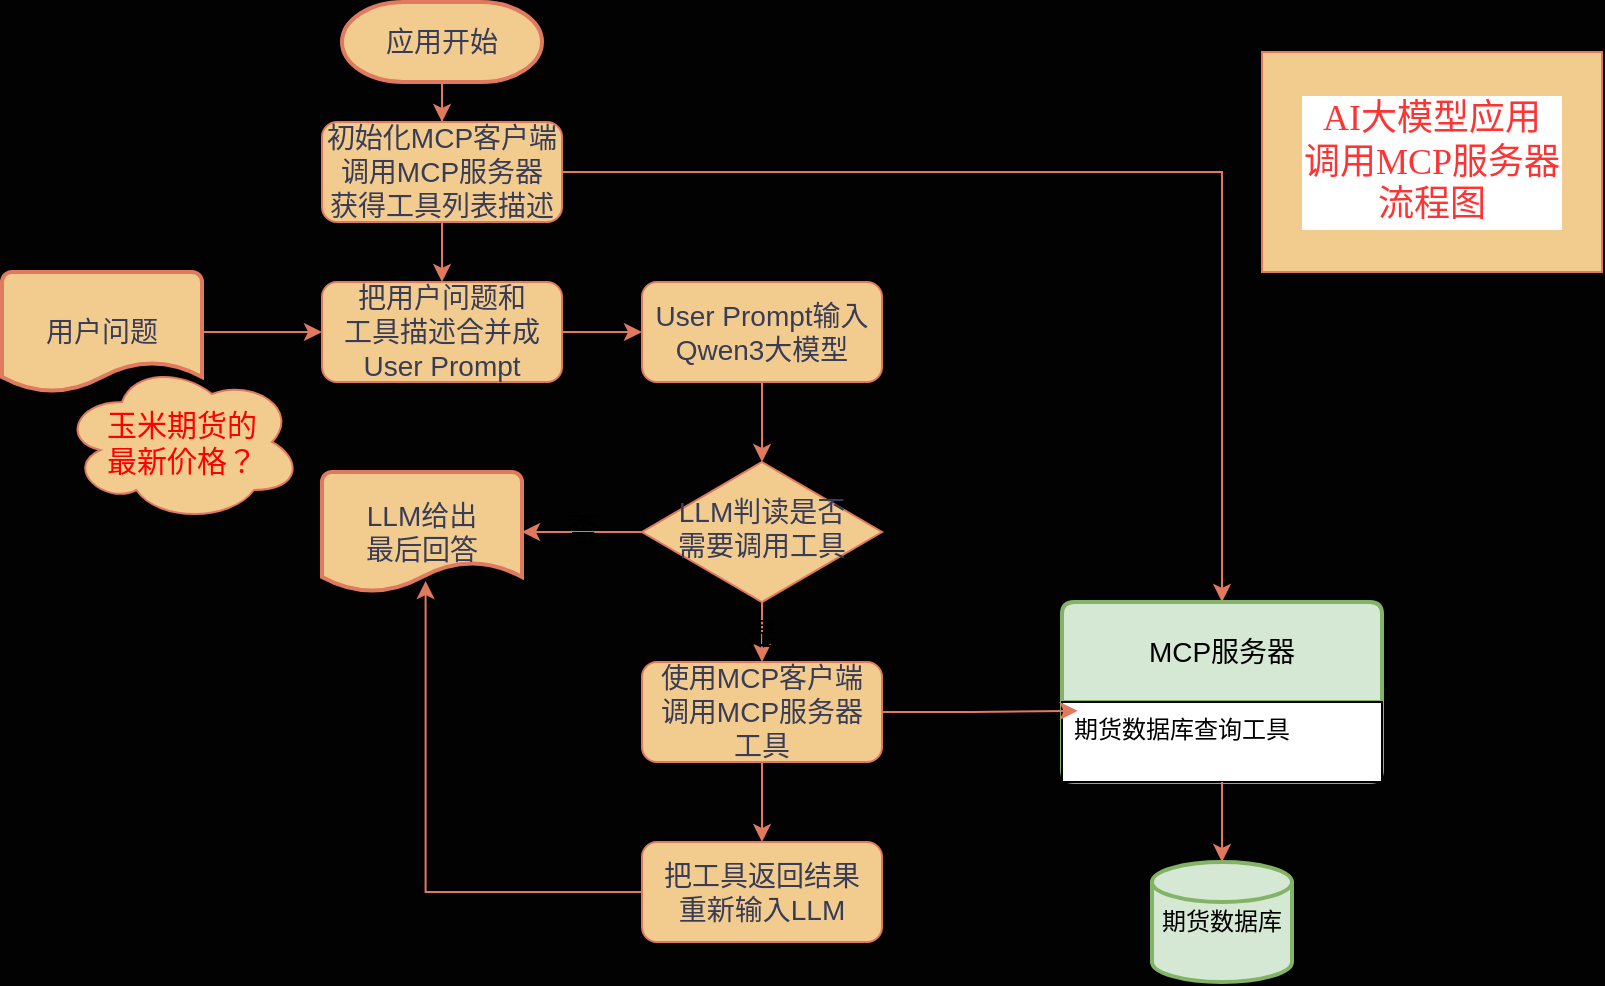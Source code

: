 <mxfile version="27.0.9">
  <diagram id="C5RBs43oDa-KdzZeNtuy" name="Page-1">
    <mxGraphModel dx="954" dy="573" grid="0" gridSize="10" guides="1" tooltips="1" connect="1" arrows="1" fold="1" page="1" pageScale="1" pageWidth="827" pageHeight="1169" background="light-dark(#020202, #121212)" math="0" shadow="0">
      <root>
        <mxCell id="WIyWlLk6GJQsqaUBKTNV-0" />
        <mxCell id="WIyWlLk6GJQsqaUBKTNV-1" parent="WIyWlLk6GJQsqaUBKTNV-0" />
        <mxCell id="13G5GWdUg-LyLay0NVzX-5" style="edgeStyle=orthogonalEdgeStyle;rounded=0;orthogonalLoop=1;jettySize=auto;html=1;entryX=0.5;entryY=0;entryDx=0;entryDy=0;labelBackgroundColor=none;strokeColor=#E07A5F;fontColor=default;" parent="WIyWlLk6GJQsqaUBKTNV-1" source="WIyWlLk6GJQsqaUBKTNV-3" target="13G5GWdUg-LyLay0NVzX-1" edge="1">
          <mxGeometry relative="1" as="geometry" />
        </mxCell>
        <mxCell id="13G5GWdUg-LyLay0NVzX-32" style="edgeStyle=orthogonalEdgeStyle;rounded=0;orthogonalLoop=1;jettySize=auto;html=1;entryX=0.5;entryY=0;entryDx=0;entryDy=0;strokeColor=#E07A5F;fontColor=#393C56;fillColor=#F2CC8F;" parent="WIyWlLk6GJQsqaUBKTNV-1" source="WIyWlLk6GJQsqaUBKTNV-3" target="13G5GWdUg-LyLay0NVzX-11" edge="1">
          <mxGeometry relative="1" as="geometry" />
        </mxCell>
        <mxCell id="WIyWlLk6GJQsqaUBKTNV-3" value="&lt;font style=&quot;font-size: 14px;&quot;&gt;初始化MCP客户端&lt;/font&gt;&lt;div&gt;&lt;font style=&quot;font-size: 14px;&quot;&gt;调用MCP服务器&lt;/font&gt;&lt;/div&gt;&lt;div&gt;&lt;font style=&quot;font-size: 14px;&quot;&gt;获得工具列表描述&lt;/font&gt;&lt;/div&gt;" style="rounded=1;whiteSpace=wrap;html=1;fontSize=12;glass=0;strokeWidth=1;shadow=0;labelBackgroundColor=none;fillColor=#F2CC8F;strokeColor=#E07A5F;fontColor=#393C56;" parent="WIyWlLk6GJQsqaUBKTNV-1" vertex="1">
          <mxGeometry x="168" y="70" width="120" height="50" as="geometry" />
        </mxCell>
        <mxCell id="13G5GWdUg-LyLay0NVzX-25" value="&lt;font style=&quot;font-size: 15px;&quot;&gt;是&lt;/font&gt;" style="edgeStyle=orthogonalEdgeStyle;rounded=0;orthogonalLoop=1;jettySize=auto;html=1;labelBackgroundColor=none;strokeColor=#E07A5F;fontColor=default;" parent="WIyWlLk6GJQsqaUBKTNV-1" source="WIyWlLk6GJQsqaUBKTNV-6" target="13G5GWdUg-LyLay0NVzX-24" edge="1">
          <mxGeometry relative="1" as="geometry" />
        </mxCell>
        <mxCell id="WIyWlLk6GJQsqaUBKTNV-6" value="LLM判读是否&lt;div&gt;需要调用工具&lt;/div&gt;" style="rhombus;whiteSpace=wrap;html=1;shadow=0;fontFamily=Helvetica;fontSize=14;align=center;strokeWidth=1;spacing=6;spacingTop=-4;labelBackgroundColor=none;fillColor=#F2CC8F;strokeColor=#E07A5F;fontColor=#393C56;" parent="WIyWlLk6GJQsqaUBKTNV-1" vertex="1">
          <mxGeometry x="328" y="240" width="120" height="70" as="geometry" />
        </mxCell>
        <mxCell id="13G5GWdUg-LyLay0NVzX-4" style="edgeStyle=orthogonalEdgeStyle;rounded=0;orthogonalLoop=1;jettySize=auto;html=1;entryX=0.5;entryY=0;entryDx=0;entryDy=0;labelBackgroundColor=none;strokeColor=#E07A5F;fontColor=default;" parent="WIyWlLk6GJQsqaUBKTNV-1" source="13G5GWdUg-LyLay0NVzX-0" target="WIyWlLk6GJQsqaUBKTNV-3" edge="1">
          <mxGeometry relative="1" as="geometry" />
        </mxCell>
        <mxCell id="13G5GWdUg-LyLay0NVzX-0" value="&lt;font style=&quot;font-size: 14px;&quot;&gt;应用开始&lt;/font&gt;" style="strokeWidth=2;html=1;shape=mxgraph.flowchart.terminator;whiteSpace=wrap;labelBackgroundColor=none;fillColor=#F2CC8F;strokeColor=#E07A5F;fontColor=#393C56;" parent="WIyWlLk6GJQsqaUBKTNV-1" vertex="1">
          <mxGeometry x="178" y="10" width="100" height="40" as="geometry" />
        </mxCell>
        <mxCell id="13G5GWdUg-LyLay0NVzX-7" style="edgeStyle=orthogonalEdgeStyle;rounded=0;orthogonalLoop=1;jettySize=auto;html=1;entryX=0;entryY=0.5;entryDx=0;entryDy=0;labelBackgroundColor=none;strokeColor=#E07A5F;fontColor=default;" parent="WIyWlLk6GJQsqaUBKTNV-1" source="13G5GWdUg-LyLay0NVzX-1" target="13G5GWdUg-LyLay0NVzX-6" edge="1">
          <mxGeometry relative="1" as="geometry" />
        </mxCell>
        <mxCell id="13G5GWdUg-LyLay0NVzX-1" value="&lt;span style=&quot;font-size: 14px;&quot;&gt;把用户问题和&lt;/span&gt;&lt;div&gt;&lt;span style=&quot;font-size: 14px;&quot;&gt;工具描述合并成&lt;/span&gt;&lt;/div&gt;&lt;div&gt;&lt;span style=&quot;font-size: 14px;&quot;&gt;User Prompt&lt;/span&gt;&lt;/div&gt;" style="rounded=1;whiteSpace=wrap;html=1;fontSize=12;glass=0;strokeWidth=1;shadow=0;labelBackgroundColor=none;fillColor=#F2CC8F;strokeColor=#E07A5F;fontColor=#393C56;" parent="WIyWlLk6GJQsqaUBKTNV-1" vertex="1">
          <mxGeometry x="168" y="150" width="120" height="50" as="geometry" />
        </mxCell>
        <mxCell id="13G5GWdUg-LyLay0NVzX-10" style="edgeStyle=orthogonalEdgeStyle;rounded=0;orthogonalLoop=1;jettySize=auto;html=1;entryX=0.5;entryY=0;entryDx=0;entryDy=0;labelBackgroundColor=none;strokeColor=#E07A5F;fontColor=default;" parent="WIyWlLk6GJQsqaUBKTNV-1" source="13G5GWdUg-LyLay0NVzX-6" target="WIyWlLk6GJQsqaUBKTNV-6" edge="1">
          <mxGeometry relative="1" as="geometry" />
        </mxCell>
        <mxCell id="13G5GWdUg-LyLay0NVzX-6" value="&lt;span style=&quot;font-size: 14px;&quot;&gt;User Prompt输入&lt;/span&gt;&lt;div&gt;&lt;span style=&quot;font-size: 14px;&quot;&gt;Qwen3大模型&lt;/span&gt;&lt;/div&gt;" style="rounded=1;whiteSpace=wrap;html=1;fontSize=12;glass=0;strokeWidth=1;shadow=0;labelBackgroundColor=none;fillColor=#F2CC8F;strokeColor=#E07A5F;fontColor=#393C56;" parent="WIyWlLk6GJQsqaUBKTNV-1" vertex="1">
          <mxGeometry x="328" y="150" width="120" height="50" as="geometry" />
        </mxCell>
        <mxCell id="13G5GWdUg-LyLay0NVzX-9" style="edgeStyle=orthogonalEdgeStyle;rounded=0;orthogonalLoop=1;jettySize=auto;html=1;entryX=0;entryY=0.5;entryDx=0;entryDy=0;labelBackgroundColor=none;strokeColor=#E07A5F;fontColor=default;" parent="WIyWlLk6GJQsqaUBKTNV-1" source="13G5GWdUg-LyLay0NVzX-8" target="13G5GWdUg-LyLay0NVzX-1" edge="1">
          <mxGeometry relative="1" as="geometry" />
        </mxCell>
        <mxCell id="13G5GWdUg-LyLay0NVzX-8" value="用户问题" style="strokeWidth=2;html=1;shape=mxgraph.flowchart.document2;whiteSpace=wrap;size=0.25;fontSize=14;labelBackgroundColor=none;fillColor=#F2CC8F;strokeColor=#E07A5F;fontColor=#393C56;" parent="WIyWlLk6GJQsqaUBKTNV-1" vertex="1">
          <mxGeometry x="8" y="145" width="100" height="60" as="geometry" />
        </mxCell>
        <mxCell id="13G5GWdUg-LyLay0NVzX-11" value="MCP服务器" style="swimlane;childLayout=stackLayout;horizontal=1;startSize=50;horizontalStack=0;rounded=1;fontSize=14;fontStyle=0;strokeWidth=2;resizeParent=0;resizeLast=1;shadow=0;dashed=0;align=center;arcSize=4;whiteSpace=wrap;html=1;labelBackgroundColor=none;fillColor=#d5e8d4;strokeColor=#82b366;" parent="WIyWlLk6GJQsqaUBKTNV-1" vertex="1">
          <mxGeometry x="538" y="310" width="160" height="90" as="geometry" />
        </mxCell>
        <mxCell id="13G5GWdUg-LyLay0NVzX-12" value="&lt;span style=&quot;background-color: light-dark(#ffffff, var(--ge-dark-color, #121212));&quot;&gt;期货数据库查询工具&lt;/span&gt;&lt;div&gt;&lt;br&gt;&lt;/div&gt;" style="align=left;spacingLeft=4;spacingRight=4;fontSize=12;verticalAlign=top;resizable=0;rotatable=0;part=1;html=1;whiteSpace=wrap;labelBackgroundColor=none;" parent="13G5GWdUg-LyLay0NVzX-11" vertex="1">
          <mxGeometry y="50" width="160" height="40" as="geometry" />
        </mxCell>
        <mxCell id="13G5GWdUg-LyLay0NVzX-14" value="期货数据库" style="strokeWidth=2;html=1;shape=mxgraph.flowchart.database;whiteSpace=wrap;labelBackgroundColor=none;fillColor=#d5e8d4;strokeColor=#82b366;" parent="WIyWlLk6GJQsqaUBKTNV-1" vertex="1">
          <mxGeometry x="583" y="440" width="70" height="60" as="geometry" />
        </mxCell>
        <mxCell id="13G5GWdUg-LyLay0NVzX-17" style="edgeStyle=orthogonalEdgeStyle;rounded=0;orthogonalLoop=1;jettySize=auto;html=1;entryX=0.5;entryY=0;entryDx=0;entryDy=0;entryPerimeter=0;labelBackgroundColor=none;strokeColor=#E07A5F;fontColor=default;" parent="WIyWlLk6GJQsqaUBKTNV-1" source="13G5GWdUg-LyLay0NVzX-12" target="13G5GWdUg-LyLay0NVzX-14" edge="1">
          <mxGeometry relative="1" as="geometry" />
        </mxCell>
        <mxCell id="13G5GWdUg-LyLay0NVzX-19" value="&lt;span style=&quot;font-size: 14px;&quot;&gt;LLM给出&lt;/span&gt;&lt;div&gt;&lt;span style=&quot;font-size: 14px;&quot;&gt;最后回答&lt;/span&gt;&lt;/div&gt;" style="strokeWidth=2;html=1;shape=mxgraph.flowchart.document2;whiteSpace=wrap;size=0.25;labelBackgroundColor=none;fillColor=#F2CC8F;strokeColor=#E07A5F;fontColor=#393C56;" parent="WIyWlLk6GJQsqaUBKTNV-1" vertex="1">
          <mxGeometry x="168" y="245" width="100" height="60" as="geometry" />
        </mxCell>
        <mxCell id="13G5GWdUg-LyLay0NVzX-20" value="&lt;font style=&quot;font-size: 17px;&quot;&gt;否&lt;/font&gt;" style="edgeStyle=orthogonalEdgeStyle;rounded=0;orthogonalLoop=1;jettySize=auto;html=1;entryX=1;entryY=0.5;entryDx=0;entryDy=0;entryPerimeter=0;labelBackgroundColor=none;strokeColor=#E07A5F;fontColor=default;" parent="WIyWlLk6GJQsqaUBKTNV-1" source="WIyWlLk6GJQsqaUBKTNV-6" target="13G5GWdUg-LyLay0NVzX-19" edge="1">
          <mxGeometry relative="1" as="geometry" />
        </mxCell>
        <mxCell id="13G5GWdUg-LyLay0NVzX-28" style="edgeStyle=orthogonalEdgeStyle;rounded=0;orthogonalLoop=1;jettySize=auto;html=1;entryX=0.5;entryY=0;entryDx=0;entryDy=0;labelBackgroundColor=none;strokeColor=#E07A5F;fontColor=default;" parent="WIyWlLk6GJQsqaUBKTNV-1" source="13G5GWdUg-LyLay0NVzX-24" target="13G5GWdUg-LyLay0NVzX-27" edge="1">
          <mxGeometry relative="1" as="geometry" />
        </mxCell>
        <mxCell id="13G5GWdUg-LyLay0NVzX-24" value="&lt;span style=&quot;font-size: 14px;&quot;&gt;使用MCP客户端&lt;/span&gt;&lt;div&gt;&lt;span style=&quot;font-size: 14px;&quot;&gt;调用MCP服务器&lt;/span&gt;&lt;/div&gt;&lt;div&gt;&lt;span style=&quot;font-size: 14px;&quot;&gt;工具&lt;/span&gt;&lt;/div&gt;" style="rounded=1;whiteSpace=wrap;html=1;fontSize=12;glass=0;strokeWidth=1;shadow=0;labelBackgroundColor=none;fillColor=#F2CC8F;strokeColor=#E07A5F;fontColor=#393C56;" parent="WIyWlLk6GJQsqaUBKTNV-1" vertex="1">
          <mxGeometry x="328" y="340" width="120" height="50" as="geometry" />
        </mxCell>
        <mxCell id="13G5GWdUg-LyLay0NVzX-26" style="edgeStyle=orthogonalEdgeStyle;rounded=0;orthogonalLoop=1;jettySize=auto;html=1;entryX=0.049;entryY=0.11;entryDx=0;entryDy=0;entryPerimeter=0;labelBackgroundColor=none;strokeColor=#E07A5F;fontColor=default;" parent="WIyWlLk6GJQsqaUBKTNV-1" source="13G5GWdUg-LyLay0NVzX-24" target="13G5GWdUg-LyLay0NVzX-12" edge="1">
          <mxGeometry relative="1" as="geometry" />
        </mxCell>
        <mxCell id="13G5GWdUg-LyLay0NVzX-27" value="&lt;span style=&quot;font-size: 14px;&quot;&gt;把工具返回结果&lt;/span&gt;&lt;div&gt;&lt;span style=&quot;font-size: 14px;&quot;&gt;重新输入LLM&lt;/span&gt;&lt;/div&gt;" style="rounded=1;whiteSpace=wrap;html=1;fontSize=12;glass=0;strokeWidth=1;shadow=0;labelBackgroundColor=none;fillColor=#F2CC8F;strokeColor=#E07A5F;fontColor=#393C56;" parent="WIyWlLk6GJQsqaUBKTNV-1" vertex="1">
          <mxGeometry x="328" y="430" width="120" height="50" as="geometry" />
        </mxCell>
        <mxCell id="13G5GWdUg-LyLay0NVzX-29" style="edgeStyle=orthogonalEdgeStyle;rounded=0;orthogonalLoop=1;jettySize=auto;html=1;entryX=0.518;entryY=0.909;entryDx=0;entryDy=0;entryPerimeter=0;labelBackgroundColor=none;strokeColor=#E07A5F;fontColor=default;" parent="WIyWlLk6GJQsqaUBKTNV-1" source="13G5GWdUg-LyLay0NVzX-27" target="13G5GWdUg-LyLay0NVzX-19" edge="1">
          <mxGeometry relative="1" as="geometry" />
        </mxCell>
        <mxCell id="13G5GWdUg-LyLay0NVzX-31" value="AI大模型应用&lt;div&gt;调用MCP服务器&lt;div&gt;流程图&lt;/div&gt;&lt;/div&gt;" style="rounded=0;whiteSpace=wrap;html=1;fontColor=#FF3333;fontFamily=Lucida Console;fontSize=18;labelBorderColor=light-dark(#ffffff, #ededed);labelBackgroundColor=default;fillColor=#F2CC8F;strokeColor=#E07A5F;" parent="WIyWlLk6GJQsqaUBKTNV-1" vertex="1">
          <mxGeometry x="638" y="35" width="170" height="110" as="geometry" />
        </mxCell>
        <mxCell id="13G5GWdUg-LyLay0NVzX-33" value="玉米期货的&lt;div&gt;最新价格？&lt;/div&gt;" style="ellipse;shape=cloud;whiteSpace=wrap;html=1;strokeColor=#E07A5F;fontColor=#FF0000;fillColor=#F2CC8F;fontSize=15;" parent="WIyWlLk6GJQsqaUBKTNV-1" vertex="1">
          <mxGeometry x="38" y="190" width="120" height="80" as="geometry" />
        </mxCell>
      </root>
    </mxGraphModel>
  </diagram>
</mxfile>
